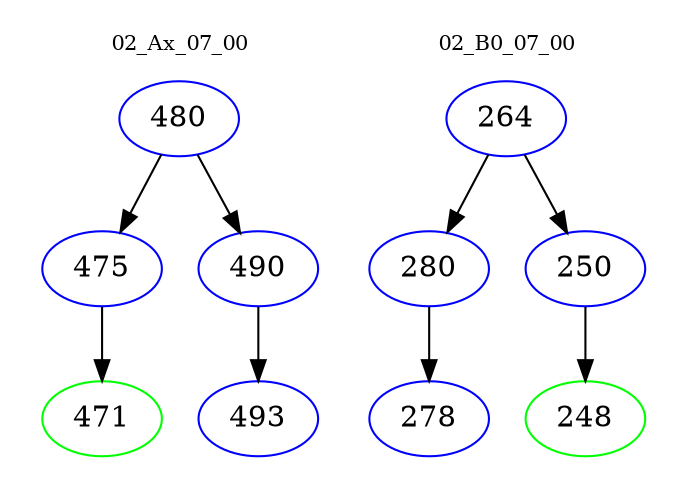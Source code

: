 digraph{
subgraph cluster_0 {
color = white
label = "02_Ax_07_00";
fontsize=10;
T0_480 [label="480", color="blue"]
T0_480 -> T0_475 [color="black"]
T0_475 [label="475", color="blue"]
T0_475 -> T0_471 [color="black"]
T0_471 [label="471", color="green"]
T0_480 -> T0_490 [color="black"]
T0_490 [label="490", color="blue"]
T0_490 -> T0_493 [color="black"]
T0_493 [label="493", color="blue"]
}
subgraph cluster_1 {
color = white
label = "02_B0_07_00";
fontsize=10;
T1_264 [label="264", color="blue"]
T1_264 -> T1_280 [color="black"]
T1_280 [label="280", color="blue"]
T1_280 -> T1_278 [color="black"]
T1_278 [label="278", color="blue"]
T1_264 -> T1_250 [color="black"]
T1_250 [label="250", color="blue"]
T1_250 -> T1_248 [color="black"]
T1_248 [label="248", color="green"]
}
}
